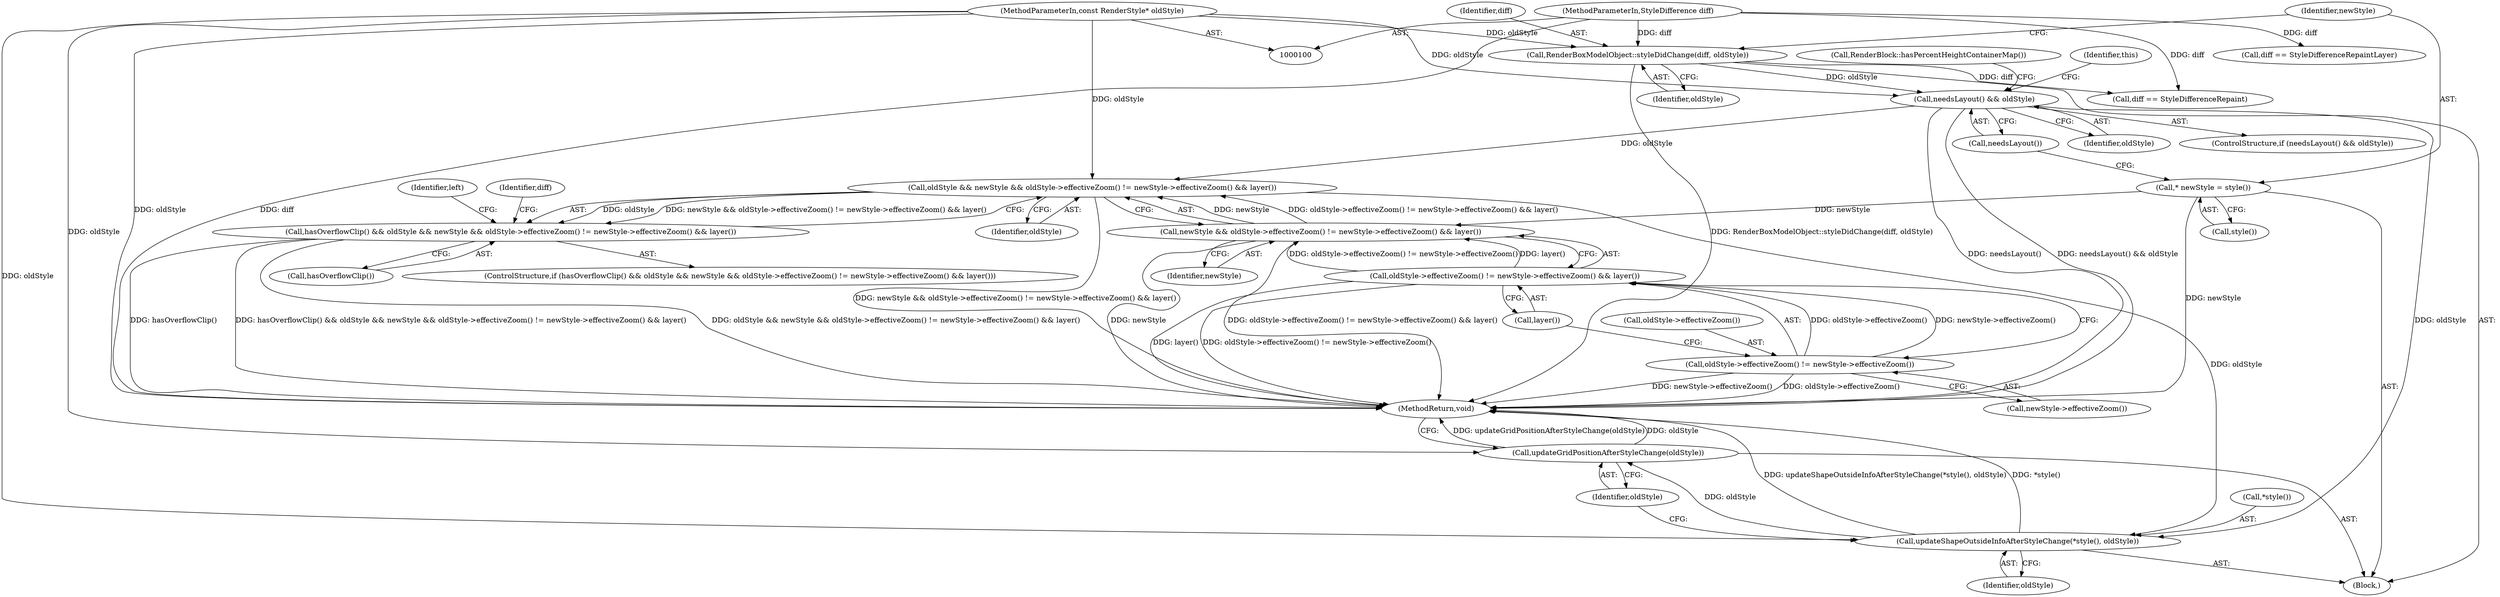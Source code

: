 digraph "0_Chrome_b2b21468c1f7f08b30a7c1755316f6026c50eb2a_4@pointer" {
"1000150" [label="(Call,oldStyle && newStyle && oldStyle->effectiveZoom() != newStyle->effectiveZoom() && layer())"];
"1000116" [label="(Call,needsLayout() && oldStyle)"];
"1000108" [label="(Call,RenderBoxModelObject::styleDidChange(diff, oldStyle))"];
"1000101" [label="(MethodParameterIn,StyleDifference diff)"];
"1000102" [label="(MethodParameterIn,const RenderStyle* oldStyle)"];
"1000152" [label="(Call,newStyle && oldStyle->effectiveZoom() != newStyle->effectiveZoom() && layer())"];
"1000112" [label="(Call,* newStyle = style())"];
"1000154" [label="(Call,oldStyle->effectiveZoom() != newStyle->effectiveZoom() && layer())"];
"1000155" [label="(Call,oldStyle->effectiveZoom() != newStyle->effectiveZoom())"];
"1000148" [label="(Call,hasOverflowClip() && oldStyle && newStyle && oldStyle->effectiveZoom() != newStyle->effectiveZoom() && layer())"];
"1000219" [label="(Call,updateShapeOutsideInfoAfterStyleChange(*style(), oldStyle))"];
"1000223" [label="(Call,updateGridPositionAfterStyleChange(oldStyle))"];
"1000116" [label="(Call,needsLayout() && oldStyle)"];
"1000118" [label="(Identifier,oldStyle)"];
"1000155" [label="(Call,oldStyle->effectiveZoom() != newStyle->effectiveZoom())"];
"1000151" [label="(Identifier,oldStyle)"];
"1000148" [label="(Call,hasOverflowClip() && oldStyle && newStyle && oldStyle->effectiveZoom() != newStyle->effectiveZoom() && layer())"];
"1000139" [label="(Call,RenderBlock::hasPercentHeightContainerMap())"];
"1000186" [label="(Call,diff == StyleDifferenceRepaint)"];
"1000220" [label="(Call,*style())"];
"1000149" [label="(Call,hasOverflowClip())"];
"1000224" [label="(Identifier,oldStyle)"];
"1000109" [label="(Identifier,diff)"];
"1000153" [label="(Identifier,newStyle)"];
"1000154" [label="(Call,oldStyle->effectiveZoom() != newStyle->effectiveZoom() && layer())"];
"1000152" [label="(Call,newStyle && oldStyle->effectiveZoom() != newStyle->effectiveZoom() && layer())"];
"1000121" [label="(Identifier,this)"];
"1000113" [label="(Identifier,newStyle)"];
"1000150" [label="(Call,oldStyle && newStyle && oldStyle->effectiveZoom() != newStyle->effectiveZoom() && layer())"];
"1000108" [label="(Call,RenderBoxModelObject::styleDidChange(diff, oldStyle))"];
"1000189" [label="(Call,diff == StyleDifferenceRepaintLayer)"];
"1000156" [label="(Call,oldStyle->effectiveZoom())"];
"1000223" [label="(Call,updateGridPositionAfterStyleChange(oldStyle))"];
"1000115" [label="(ControlStructure,if (needsLayout() && oldStyle))"];
"1000161" [label="(Identifier,left)"];
"1000112" [label="(Call,* newStyle = style())"];
"1000114" [label="(Call,style())"];
"1000222" [label="(Identifier,oldStyle)"];
"1000157" [label="(Call,newStyle->effectiveZoom())"];
"1000101" [label="(MethodParameterIn,StyleDifference diff)"];
"1000102" [label="(MethodParameterIn,const RenderStyle* oldStyle)"];
"1000103" [label="(Block,)"];
"1000219" [label="(Call,updateShapeOutsideInfoAfterStyleChange(*style(), oldStyle))"];
"1000225" [label="(MethodReturn,void)"];
"1000110" [label="(Identifier,oldStyle)"];
"1000187" [label="(Identifier,diff)"];
"1000147" [label="(ControlStructure,if (hasOverflowClip() && oldStyle && newStyle && oldStyle->effectiveZoom() != newStyle->effectiveZoom() && layer()))"];
"1000158" [label="(Call,layer())"];
"1000117" [label="(Call,needsLayout())"];
"1000150" -> "1000148"  [label="AST: "];
"1000150" -> "1000151"  [label="CFG: "];
"1000150" -> "1000152"  [label="CFG: "];
"1000151" -> "1000150"  [label="AST: "];
"1000152" -> "1000150"  [label="AST: "];
"1000148" -> "1000150"  [label="CFG: "];
"1000150" -> "1000225"  [label="DDG: newStyle && oldStyle->effectiveZoom() != newStyle->effectiveZoom() && layer()"];
"1000150" -> "1000148"  [label="DDG: oldStyle"];
"1000150" -> "1000148"  [label="DDG: newStyle && oldStyle->effectiveZoom() != newStyle->effectiveZoom() && layer()"];
"1000116" -> "1000150"  [label="DDG: oldStyle"];
"1000102" -> "1000150"  [label="DDG: oldStyle"];
"1000152" -> "1000150"  [label="DDG: newStyle"];
"1000152" -> "1000150"  [label="DDG: oldStyle->effectiveZoom() != newStyle->effectiveZoom() && layer()"];
"1000150" -> "1000219"  [label="DDG: oldStyle"];
"1000116" -> "1000115"  [label="AST: "];
"1000116" -> "1000117"  [label="CFG: "];
"1000116" -> "1000118"  [label="CFG: "];
"1000117" -> "1000116"  [label="AST: "];
"1000118" -> "1000116"  [label="AST: "];
"1000121" -> "1000116"  [label="CFG: "];
"1000139" -> "1000116"  [label="CFG: "];
"1000116" -> "1000225"  [label="DDG: needsLayout()"];
"1000116" -> "1000225"  [label="DDG: needsLayout() && oldStyle"];
"1000108" -> "1000116"  [label="DDG: oldStyle"];
"1000102" -> "1000116"  [label="DDG: oldStyle"];
"1000116" -> "1000219"  [label="DDG: oldStyle"];
"1000108" -> "1000103"  [label="AST: "];
"1000108" -> "1000110"  [label="CFG: "];
"1000109" -> "1000108"  [label="AST: "];
"1000110" -> "1000108"  [label="AST: "];
"1000113" -> "1000108"  [label="CFG: "];
"1000108" -> "1000225"  [label="DDG: RenderBoxModelObject::styleDidChange(diff, oldStyle)"];
"1000101" -> "1000108"  [label="DDG: diff"];
"1000102" -> "1000108"  [label="DDG: oldStyle"];
"1000108" -> "1000186"  [label="DDG: diff"];
"1000101" -> "1000100"  [label="AST: "];
"1000101" -> "1000225"  [label="DDG: diff"];
"1000101" -> "1000186"  [label="DDG: diff"];
"1000101" -> "1000189"  [label="DDG: diff"];
"1000102" -> "1000100"  [label="AST: "];
"1000102" -> "1000225"  [label="DDG: oldStyle"];
"1000102" -> "1000219"  [label="DDG: oldStyle"];
"1000102" -> "1000223"  [label="DDG: oldStyle"];
"1000152" -> "1000153"  [label="CFG: "];
"1000152" -> "1000154"  [label="CFG: "];
"1000153" -> "1000152"  [label="AST: "];
"1000154" -> "1000152"  [label="AST: "];
"1000152" -> "1000225"  [label="DDG: oldStyle->effectiveZoom() != newStyle->effectiveZoom() && layer()"];
"1000152" -> "1000225"  [label="DDG: newStyle"];
"1000112" -> "1000152"  [label="DDG: newStyle"];
"1000154" -> "1000152"  [label="DDG: oldStyle->effectiveZoom() != newStyle->effectiveZoom()"];
"1000154" -> "1000152"  [label="DDG: layer()"];
"1000112" -> "1000103"  [label="AST: "];
"1000112" -> "1000114"  [label="CFG: "];
"1000113" -> "1000112"  [label="AST: "];
"1000114" -> "1000112"  [label="AST: "];
"1000117" -> "1000112"  [label="CFG: "];
"1000112" -> "1000225"  [label="DDG: newStyle"];
"1000154" -> "1000155"  [label="CFG: "];
"1000154" -> "1000158"  [label="CFG: "];
"1000155" -> "1000154"  [label="AST: "];
"1000158" -> "1000154"  [label="AST: "];
"1000154" -> "1000225"  [label="DDG: oldStyle->effectiveZoom() != newStyle->effectiveZoom()"];
"1000154" -> "1000225"  [label="DDG: layer()"];
"1000155" -> "1000154"  [label="DDG: oldStyle->effectiveZoom()"];
"1000155" -> "1000154"  [label="DDG: newStyle->effectiveZoom()"];
"1000155" -> "1000157"  [label="CFG: "];
"1000156" -> "1000155"  [label="AST: "];
"1000157" -> "1000155"  [label="AST: "];
"1000158" -> "1000155"  [label="CFG: "];
"1000155" -> "1000225"  [label="DDG: newStyle->effectiveZoom()"];
"1000155" -> "1000225"  [label="DDG: oldStyle->effectiveZoom()"];
"1000148" -> "1000147"  [label="AST: "];
"1000148" -> "1000149"  [label="CFG: "];
"1000149" -> "1000148"  [label="AST: "];
"1000161" -> "1000148"  [label="CFG: "];
"1000187" -> "1000148"  [label="CFG: "];
"1000148" -> "1000225"  [label="DDG: hasOverflowClip()"];
"1000148" -> "1000225"  [label="DDG: hasOverflowClip() && oldStyle && newStyle && oldStyle->effectiveZoom() != newStyle->effectiveZoom() && layer()"];
"1000148" -> "1000225"  [label="DDG: oldStyle && newStyle && oldStyle->effectiveZoom() != newStyle->effectiveZoom() && layer()"];
"1000219" -> "1000103"  [label="AST: "];
"1000219" -> "1000222"  [label="CFG: "];
"1000220" -> "1000219"  [label="AST: "];
"1000222" -> "1000219"  [label="AST: "];
"1000224" -> "1000219"  [label="CFG: "];
"1000219" -> "1000225"  [label="DDG: updateShapeOutsideInfoAfterStyleChange(*style(), oldStyle)"];
"1000219" -> "1000225"  [label="DDG: *style()"];
"1000219" -> "1000223"  [label="DDG: oldStyle"];
"1000223" -> "1000103"  [label="AST: "];
"1000223" -> "1000224"  [label="CFG: "];
"1000224" -> "1000223"  [label="AST: "];
"1000225" -> "1000223"  [label="CFG: "];
"1000223" -> "1000225"  [label="DDG: updateGridPositionAfterStyleChange(oldStyle)"];
"1000223" -> "1000225"  [label="DDG: oldStyle"];
}
